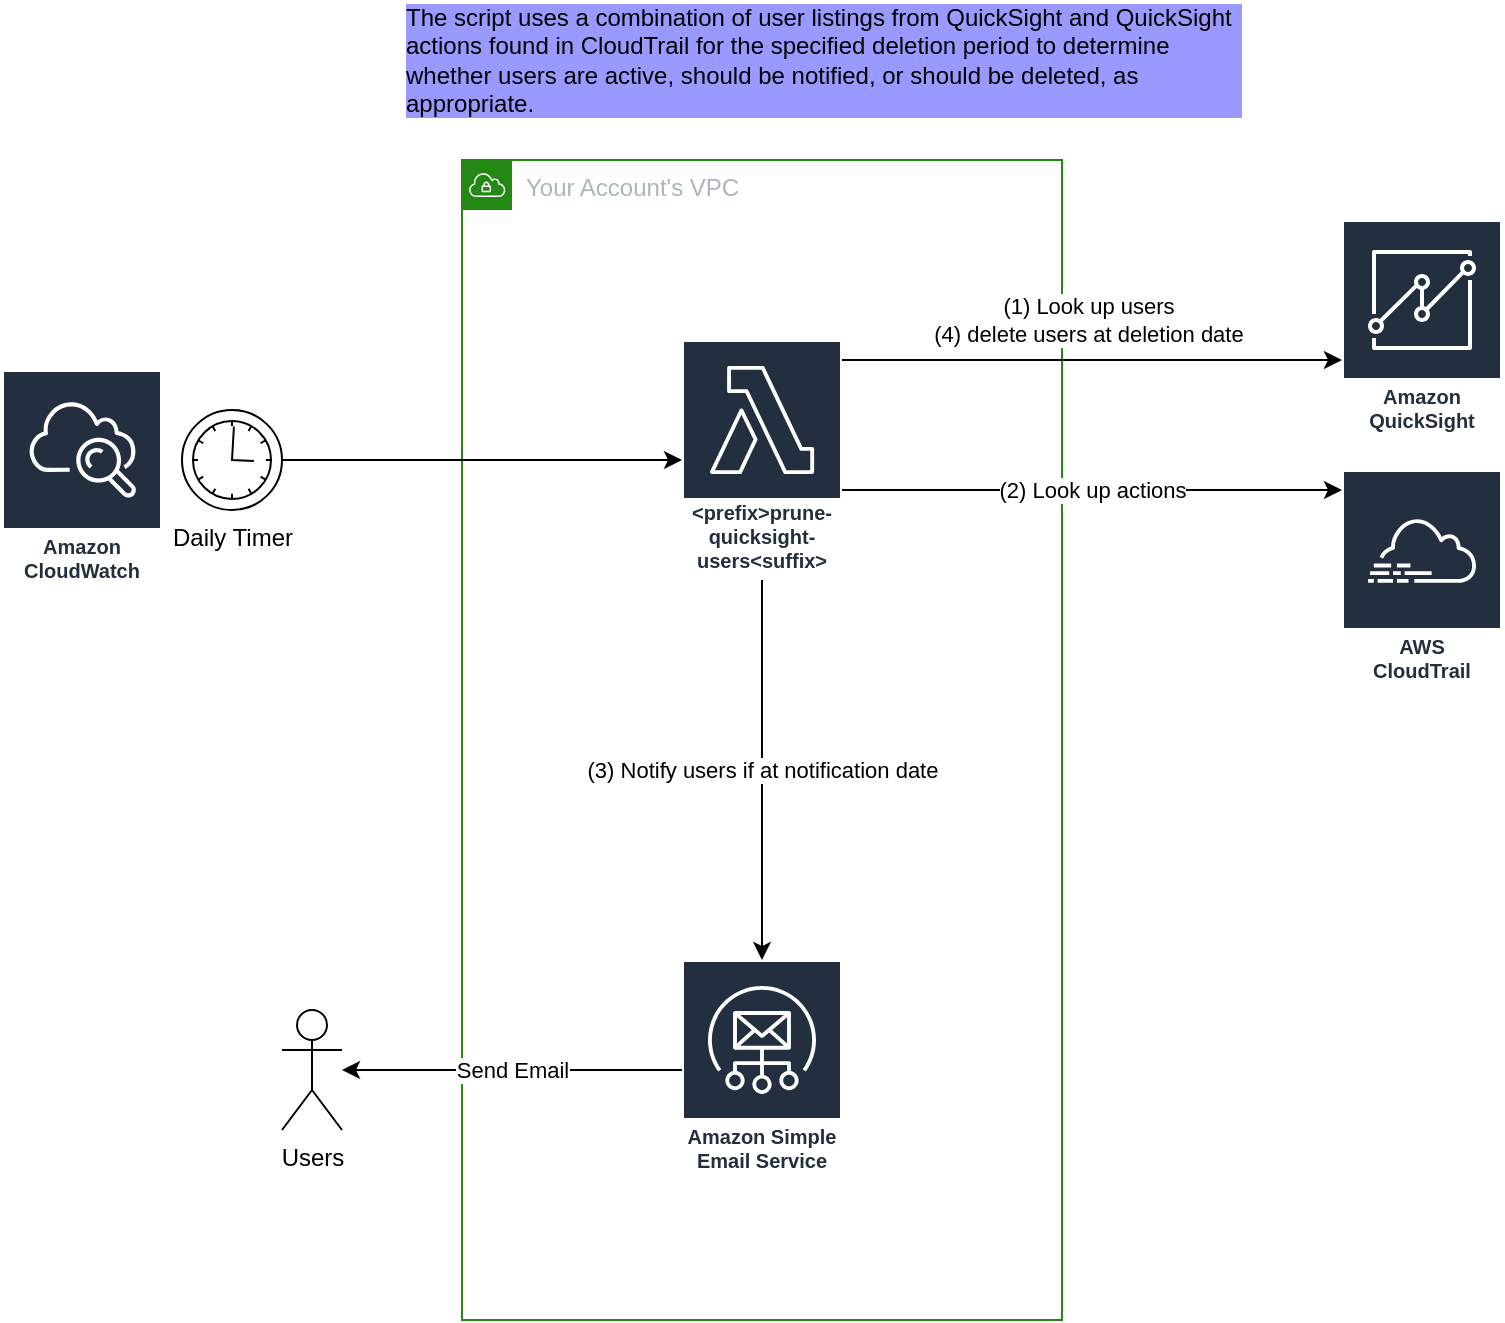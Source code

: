 <mxfile>
    <diagram id="sl8W-vV4jA5wp6af1fbQ" name="Page-1">
        <mxGraphModel dx="1940" dy="573" grid="1" gridSize="10" guides="1" tooltips="1" connect="1" arrows="1" fold="1" page="1" pageScale="1" pageWidth="850" pageHeight="1100" math="0" shadow="0">
            <root>
                <mxCell id="0"/>
                <mxCell id="1" parent="0"/>
                <mxCell id="8jlTazhaCxbNy6awoGAL-2" value="Your Account's VPC" style="points=[[0,0],[0.25,0],[0.5,0],[0.75,0],[1,0],[1,0.25],[1,0.5],[1,0.75],[1,1],[0.75,1],[0.5,1],[0.25,1],[0,1],[0,0.75],[0,0.5],[0,0.25]];outlineConnect=0;gradientColor=none;html=1;whiteSpace=wrap;fontSize=12;fontStyle=0;shape=mxgraph.aws4.group;grIcon=mxgraph.aws4.group_vpc;strokeColor=#248814;fillColor=none;verticalAlign=top;align=left;spacingLeft=30;fontColor=#AAB7B8;dashed=0;" parent="1" vertex="1">
                    <mxGeometry x="200" y="240" width="300" height="580" as="geometry"/>
                </mxCell>
                <mxCell id="8jlTazhaCxbNy6awoGAL-1" value="Amazon QuickSight" style="outlineConnect=0;fontColor=#232F3E;gradientColor=none;strokeColor=#ffffff;fillColor=#232F3E;dashed=0;verticalLabelPosition=middle;verticalAlign=bottom;align=center;html=1;whiteSpace=wrap;fontSize=10;fontStyle=1;spacing=3;shape=mxgraph.aws4.productIcon;prIcon=mxgraph.aws4.quicksight;" parent="1" vertex="1">
                    <mxGeometry x="640" y="270" width="80" height="110" as="geometry"/>
                </mxCell>
                <mxCell id="8jlTazhaCxbNy6awoGAL-5" value="(1) Look up users&lt;br&gt;(4) delete users at deletion date" style="edgeStyle=orthogonalEdgeStyle;rounded=0;orthogonalLoop=1;jettySize=auto;html=1;" parent="1" source="8jlTazhaCxbNy6awoGAL-4" target="8jlTazhaCxbNy6awoGAL-1" edge="1">
                    <mxGeometry x="-0.018" y="20" relative="1" as="geometry">
                        <Array as="points">
                            <mxPoint x="600" y="340"/>
                            <mxPoint x="600" y="340"/>
                        </Array>
                        <mxPoint as="offset"/>
                    </mxGeometry>
                </mxCell>
                <mxCell id="8jlTazhaCxbNy6awoGAL-10" value="(2) Look up actions" style="edgeStyle=orthogonalEdgeStyle;rounded=0;orthogonalLoop=1;jettySize=auto;html=1;" parent="1" source="8jlTazhaCxbNy6awoGAL-4" target="8jlTazhaCxbNy6awoGAL-9" edge="1">
                    <mxGeometry relative="1" as="geometry">
                        <Array as="points">
                            <mxPoint x="540" y="405"/>
                            <mxPoint x="540" y="405"/>
                        </Array>
                    </mxGeometry>
                </mxCell>
                <mxCell id="8jlTazhaCxbNy6awoGAL-13" value="(3) Notify users if at notification date" style="edgeStyle=orthogonalEdgeStyle;rounded=0;orthogonalLoop=1;jettySize=auto;html=1;" parent="1" source="8jlTazhaCxbNy6awoGAL-4" target="8jlTazhaCxbNy6awoGAL-11" edge="1">
                    <mxGeometry relative="1" as="geometry"/>
                </mxCell>
                <mxCell id="8jlTazhaCxbNy6awoGAL-4" value="&amp;lt;prefix&amp;gt;prune-quicksight-users&amp;lt;suffix&amp;gt;" style="outlineConnect=0;fontColor=#232F3E;gradientColor=none;strokeColor=#ffffff;fillColor=#232F3E;dashed=0;verticalLabelPosition=middle;verticalAlign=bottom;align=center;html=1;whiteSpace=wrap;fontSize=10;fontStyle=1;spacing=3;shape=mxgraph.aws4.productIcon;prIcon=mxgraph.aws4.lambda;" parent="1" vertex="1">
                    <mxGeometry x="310" y="330" width="80" height="120" as="geometry"/>
                </mxCell>
                <mxCell id="8jlTazhaCxbNy6awoGAL-8" style="edgeStyle=orthogonalEdgeStyle;rounded=0;orthogonalLoop=1;jettySize=auto;html=1;" parent="1" source="8jlTazhaCxbNy6awoGAL-6" target="8jlTazhaCxbNy6awoGAL-4" edge="1">
                    <mxGeometry relative="1" as="geometry"/>
                </mxCell>
                <mxCell id="8jlTazhaCxbNy6awoGAL-6" value="Daily Timer" style="shape=mxgraph.bpmn.shape;html=1;verticalLabelPosition=bottom;labelBackgroundColor=#ffffff;verticalAlign=top;align=center;perimeter=ellipsePerimeter;outlineConnect=0;outline=standard;symbol=timer;" parent="1" vertex="1">
                    <mxGeometry x="60" y="365" width="50" height="50" as="geometry"/>
                </mxCell>
                <mxCell id="8jlTazhaCxbNy6awoGAL-7" value="Amazon CloudWatch" style="outlineConnect=0;fontColor=#232F3E;gradientColor=none;strokeColor=#ffffff;fillColor=#232F3E;dashed=0;verticalLabelPosition=middle;verticalAlign=bottom;align=center;html=1;whiteSpace=wrap;fontSize=10;fontStyle=1;spacing=3;shape=mxgraph.aws4.productIcon;prIcon=mxgraph.aws4.cloudwatch;" parent="1" vertex="1">
                    <mxGeometry x="-30" y="345" width="80" height="110" as="geometry"/>
                </mxCell>
                <mxCell id="8jlTazhaCxbNy6awoGAL-9" value="AWS&#10;CloudTrail" style="outlineConnect=0;fontColor=#232F3E;gradientColor=none;strokeColor=#ffffff;fillColor=#232F3E;dashed=0;verticalLabelPosition=middle;verticalAlign=bottom;align=center;html=1;whiteSpace=wrap;fontSize=10;fontStyle=1;spacing=3;shape=mxgraph.aws4.productIcon;prIcon=mxgraph.aws4.cloudtrail;" parent="1" vertex="1">
                    <mxGeometry x="640" y="395" width="80" height="110" as="geometry"/>
                </mxCell>
                <mxCell id="8jlTazhaCxbNy6awoGAL-15" value="Send Email" style="edgeStyle=orthogonalEdgeStyle;rounded=0;orthogonalLoop=1;jettySize=auto;html=1;" parent="1" source="8jlTazhaCxbNy6awoGAL-11" target="8jlTazhaCxbNy6awoGAL-14" edge="1">
                    <mxGeometry relative="1" as="geometry"/>
                </mxCell>
                <mxCell id="8jlTazhaCxbNy6awoGAL-11" value="Amazon Simple Email Service" style="outlineConnect=0;fontColor=#232F3E;gradientColor=none;strokeColor=#ffffff;fillColor=#232F3E;dashed=0;verticalLabelPosition=middle;verticalAlign=bottom;align=center;html=1;whiteSpace=wrap;fontSize=10;fontStyle=1;spacing=3;shape=mxgraph.aws4.productIcon;prIcon=mxgraph.aws4.simple_email_service;" parent="1" vertex="1">
                    <mxGeometry x="310" y="640" width="80" height="110" as="geometry"/>
                </mxCell>
                <mxCell id="8jlTazhaCxbNy6awoGAL-14" value="Users" style="shape=umlActor;verticalLabelPosition=bottom;verticalAlign=top;html=1;outlineConnect=0;" parent="1" vertex="1">
                    <mxGeometry x="110" y="665" width="30" height="60" as="geometry"/>
                </mxCell>
                <mxCell id="8jlTazhaCxbNy6awoGAL-16" value="The script uses a combination of user listings from QuickSight and QuickSight actions found in CloudTrail for the specified deletion period to determine whether users are active, should be notified, or should be deleted, as appropriate." style="text;html=1;strokeColor=none;fillColor=none;align=left;verticalAlign=middle;whiteSpace=wrap;rounded=0;labelBackgroundColor=#9999FF;" parent="1" vertex="1">
                    <mxGeometry x="170" y="160" width="420" height="60" as="geometry"/>
                </mxCell>
            </root>
        </mxGraphModel>
    </diagram>
</mxfile>